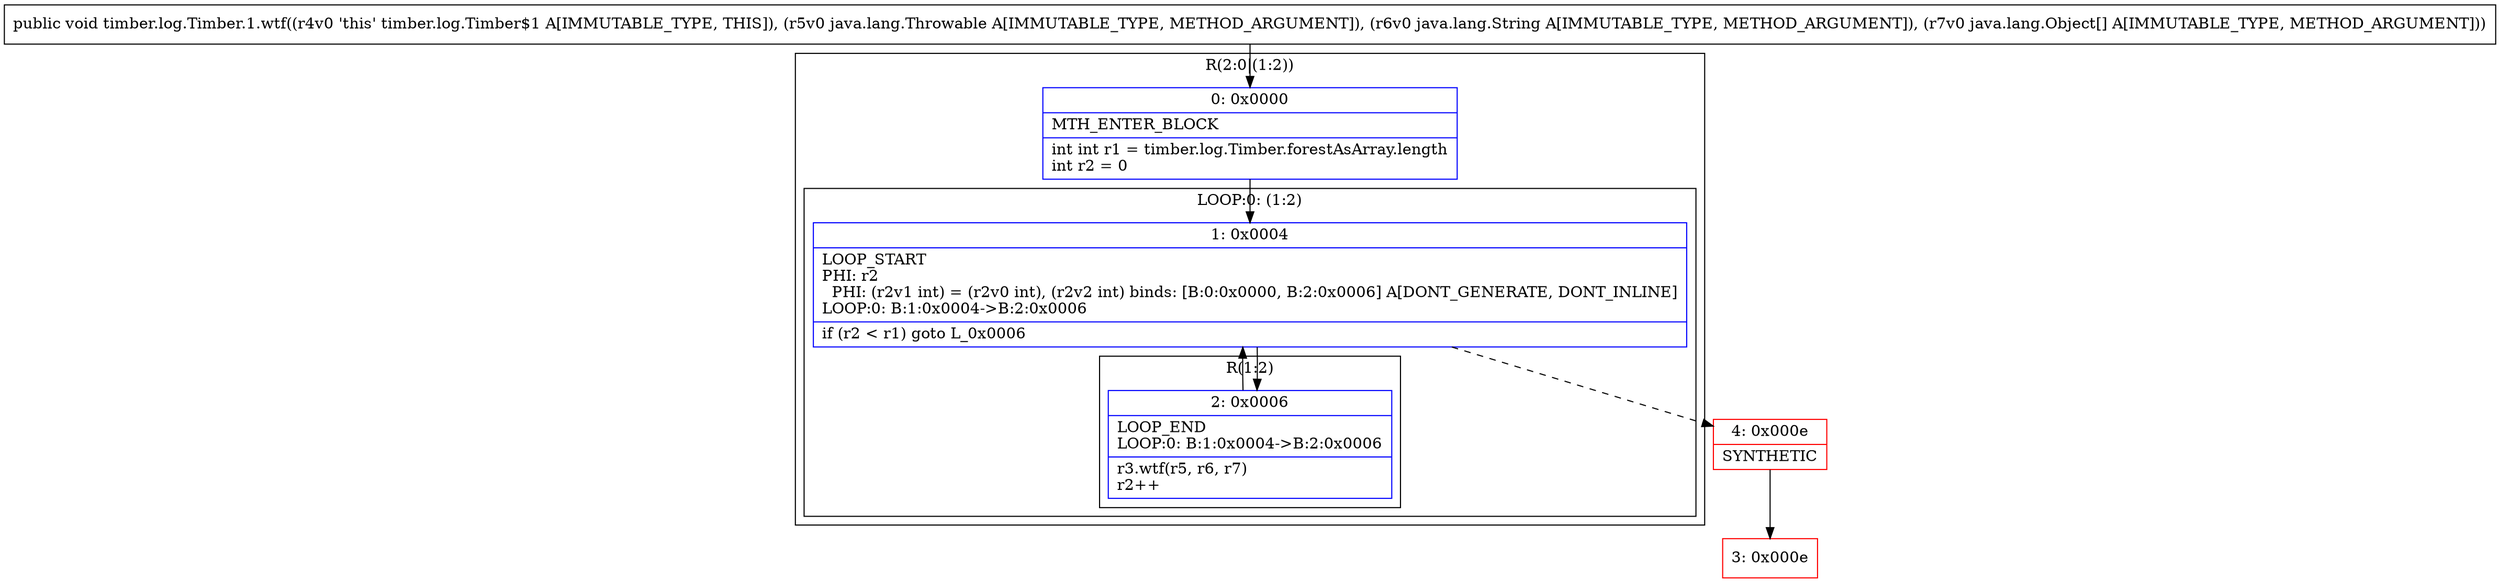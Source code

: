 digraph "CFG fortimber.log.Timber.1.wtf(Ljava\/lang\/Throwable;Ljava\/lang\/String;[Ljava\/lang\/Object;)V" {
subgraph cluster_Region_1035528544 {
label = "R(2:0|(1:2))";
node [shape=record,color=blue];
Node_0 [shape=record,label="{0\:\ 0x0000|MTH_ENTER_BLOCK\l|int int r1 = timber.log.Timber.forestAsArray.length\lint r2 = 0\l}"];
subgraph cluster_LoopRegion_1760114881 {
label = "LOOP:0: (1:2)";
node [shape=record,color=blue];
Node_1 [shape=record,label="{1\:\ 0x0004|LOOP_START\lPHI: r2 \l  PHI: (r2v1 int) = (r2v0 int), (r2v2 int) binds: [B:0:0x0000, B:2:0x0006] A[DONT_GENERATE, DONT_INLINE]\lLOOP:0: B:1:0x0004\-\>B:2:0x0006\l|if (r2 \< r1) goto L_0x0006\l}"];
subgraph cluster_Region_1861335850 {
label = "R(1:2)";
node [shape=record,color=blue];
Node_2 [shape=record,label="{2\:\ 0x0006|LOOP_END\lLOOP:0: B:1:0x0004\-\>B:2:0x0006\l|r3.wtf(r5, r6, r7)\lr2++\l}"];
}
}
}
Node_3 [shape=record,color=red,label="{3\:\ 0x000e}"];
Node_4 [shape=record,color=red,label="{4\:\ 0x000e|SYNTHETIC\l}"];
MethodNode[shape=record,label="{public void timber.log.Timber.1.wtf((r4v0 'this' timber.log.Timber$1 A[IMMUTABLE_TYPE, THIS]), (r5v0 java.lang.Throwable A[IMMUTABLE_TYPE, METHOD_ARGUMENT]), (r6v0 java.lang.String A[IMMUTABLE_TYPE, METHOD_ARGUMENT]), (r7v0 java.lang.Object[] A[IMMUTABLE_TYPE, METHOD_ARGUMENT])) }"];
MethodNode -> Node_0;
Node_0 -> Node_1;
Node_1 -> Node_2;
Node_1 -> Node_4[style=dashed];
Node_2 -> Node_1;
Node_4 -> Node_3;
}

